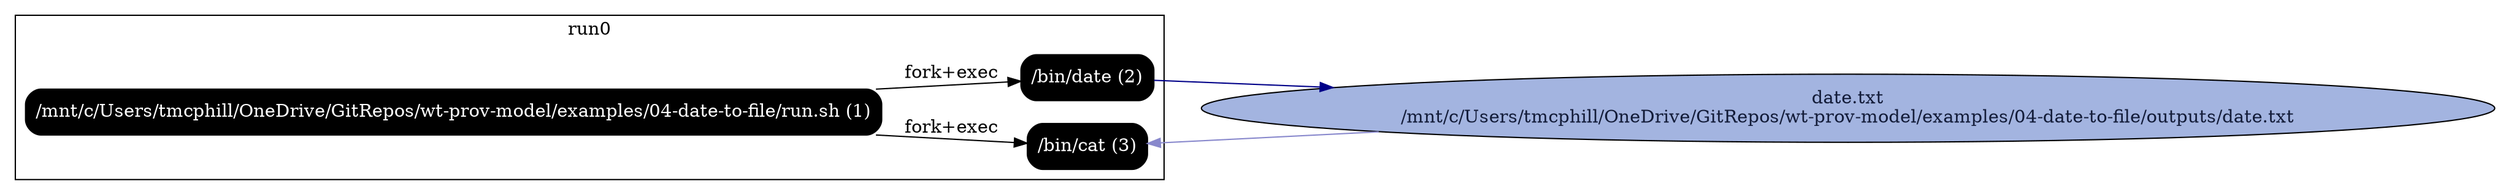 digraph G {
    rankdir=LR;

    /* programs */
    node [shape=box fontcolor=white fillcolor=black style="filled,rounded"];
    subgraph cluster_run0 {
        label="run0";
        prog0 [label="/mnt/c/Users/tmcphill/OneDrive/GitRepos/wt-prov-model/examples/04-date-to-file/run.sh (1)"];
        prog1 [label="/bin/date (2)"];
        prog0 -> prog1 [label="fork+exec"];
        prog2 [label="/bin/cat (3)"];
        prog0 -> prog2 [label="fork+exec"];
    }

    node [shape=ellipse fontcolor="#131C39" fillcolor="#C9D2ED"];

    /* other files */
    "/mnt/c/Users/tmcphill/OneDrive/GitRepos/wt-prov-model/examples/04-date-to-file/outputs/date.txt" [fillcolor="#A3B4E0", label="date.txt\n/mnt/c/Users/tmcphill/OneDrive/GitRepos/wt-prov-model/examples/04-date-to-file/outputs/date.txt"];

    prog1 -> "/mnt/c/Users/tmcphill/OneDrive/GitRepos/wt-prov-model/examples/04-date-to-file/outputs/date.txt" [color="#000088"];
    "/mnt/c/Users/tmcphill/OneDrive/GitRepos/wt-prov-model/examples/04-date-to-file/outputs/date.txt" -> prog2 [color="#8888CC"];
}
